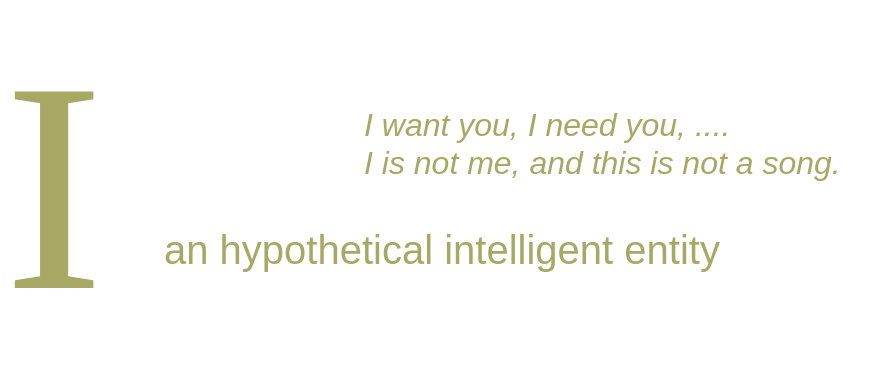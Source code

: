 <mxfile version="10.6.8" type="github"><diagram id="By1K5itjjHyx1fGp9N95" name="I_logo"><mxGraphModel dx="1001" dy="483" grid="1" gridSize="10" guides="1" tooltips="1" connect="1" arrows="1" fold="1" page="1" pageScale="1" pageWidth="850" pageHeight="1100" math="0" shadow="0"><root><mxCell id="0"/><mxCell id="1" parent="0"/><mxCell id="gHbcO2m2CjEqLgDUAbQJ-1" value="&lt;font style=&quot;font-size: 150px&quot; face=&quot;Garamond&quot; color=&quot;#A8A865&quot;&gt;I&lt;/font&gt;" style="text;html=1;resizable=0;points=[];autosize=1;align=left;verticalAlign=top;spacingTop=-4;" parent="1" vertex="1"><mxGeometry x="130" y="50" width="70" height="50" as="geometry"/></mxCell><mxCell id="iOSUyXI5hNVsWbAzQnJo-1" value="&lt;font style=&quot;font-size: 20px&quot; color=&quot;#A8A865&quot;&gt;an hypothetical intelligent entity&amp;nbsp; &lt;/font&gt;" style="text;html=1;resizable=0;points=[];autosize=1;align=left;verticalAlign=top;spacingTop=-4;" parent="1" vertex="1"><mxGeometry x="210" y="160" width="300" height="20" as="geometry"/></mxCell><mxCell id="DuZVauVZysfN6Fzi4VDk-1" value="&lt;div style=&quot;font-size: 16px&quot;&gt;&lt;font style=&quot;font-size: 16px&quot;&gt;&lt;i&gt;&lt;font style=&quot;font-size: 16px&quot; color=&quot;#A8A865&quot;&gt;I want you, I need you, .... &lt;br&gt;&lt;/font&gt;&lt;/i&gt;&lt;/font&gt;&lt;/div&gt;&lt;div style=&quot;font-size: 16px&quot;&gt;&lt;font style=&quot;font-size: 16px&quot;&gt;&lt;i&gt;&lt;font style=&quot;font-size: 16px&quot; color=&quot;#A8A865&quot;&gt;&lt;font style=&quot;font-size: 16px&quot;&gt;I is not me, and this is not a song.&lt;/font&gt;&amp;nbsp; &lt;/font&gt;&lt;/i&gt;&lt;/font&gt;&lt;/div&gt;" style="text;html=1;resizable=0;points=[];autosize=1;align=left;verticalAlign=top;spacingTop=-4;" vertex="1" parent="1"><mxGeometry x="310" y="100" width="260" height="30" as="geometry"/></mxCell></root></mxGraphModel></diagram><diagram id="XJa77DtFXEaWCbgx5OTb" name="Overview"><mxGraphModel dx="1044" dy="656" grid="1" gridSize="10" guides="1" tooltips="1" connect="1" arrows="1" fold="1" page="1" pageScale="1" pageWidth="850" pageHeight="1100" math="0" shadow="0"><root><mxCell id="cekZU-ZD330FUM_QzY8B-0"/><mxCell id="cekZU-ZD330FUM_QzY8B-1" parent="cekZU-ZD330FUM_QzY8B-0"/></root></mxGraphModel></diagram></mxfile>